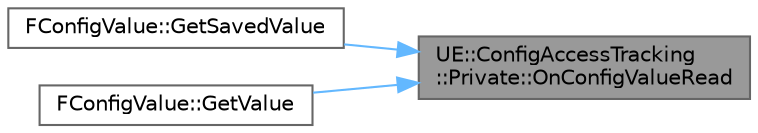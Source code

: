digraph "UE::ConfigAccessTracking::Private::OnConfigValueRead"
{
 // INTERACTIVE_SVG=YES
 // LATEX_PDF_SIZE
  bgcolor="transparent";
  edge [fontname=Helvetica,fontsize=10,labelfontname=Helvetica,labelfontsize=10];
  node [fontname=Helvetica,fontsize=10,shape=box,height=0.2,width=0.4];
  rankdir="RL";
  Node1 [id="Node000001",label="UE::ConfigAccessTracking\l::Private::OnConfigValueRead",height=0.2,width=0.4,color="gray40", fillcolor="grey60", style="filled", fontcolor="black",tooltip=" "];
  Node1 -> Node2 [id="edge1_Node000001_Node000002",dir="back",color="steelblue1",style="solid",tooltip=" "];
  Node2 [id="Node000002",label="FConfigValue::GetSavedValue",height=0.2,width=0.4,color="grey40", fillcolor="white", style="filled",URL="$db/dc1/structFConfigValue.html#a06feef1eed81b0ae069b1d23d4e66213",tooltip=" "];
  Node1 -> Node3 [id="edge2_Node000001_Node000003",dir="back",color="steelblue1",style="solid",tooltip=" "];
  Node3 [id="Node000003",label="FConfigValue::GetValue",height=0.2,width=0.4,color="grey40", fillcolor="white", style="filled",URL="$db/dc1/structFConfigValue.html#abe8ceb26d7c93a1ba6dd30a821c180c3",tooltip=" "];
}
